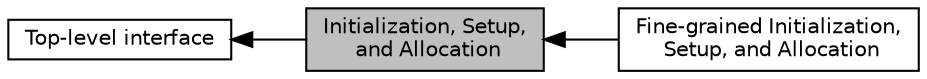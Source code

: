 digraph "Initialization, Setup, and Allocation"
{
  edge [fontname="Helvetica",fontsize="10",labelfontname="Helvetica",labelfontsize="10"];
  node [fontname="Helvetica",fontsize="10",shape=box];
  rankdir=LR;
  Node3 [label="Fine-grained Initialization,\l Setup, and Allocation",height=0.2,width=0.4,color="black", fillcolor="white", style="filled",URL="$group__xrif__init__fine.html",tooltip=" "];
  Node1 [label="Initialization, Setup,\l and Allocation",height=0.2,width=0.4,color="black", fillcolor="grey75", style="filled", fontcolor="black",tooltip=" "];
  Node2 [label="Top-level interface",height=0.2,width=0.4,color="black", fillcolor="white", style="filled",URL="$group__xrif__interface.html",tooltip="The top-level interface to the XRIF library."];
  Node2->Node1 [shape=plaintext, dir="back", style="solid"];
  Node1->Node3 [shape=plaintext, dir="back", style="solid"];
}
